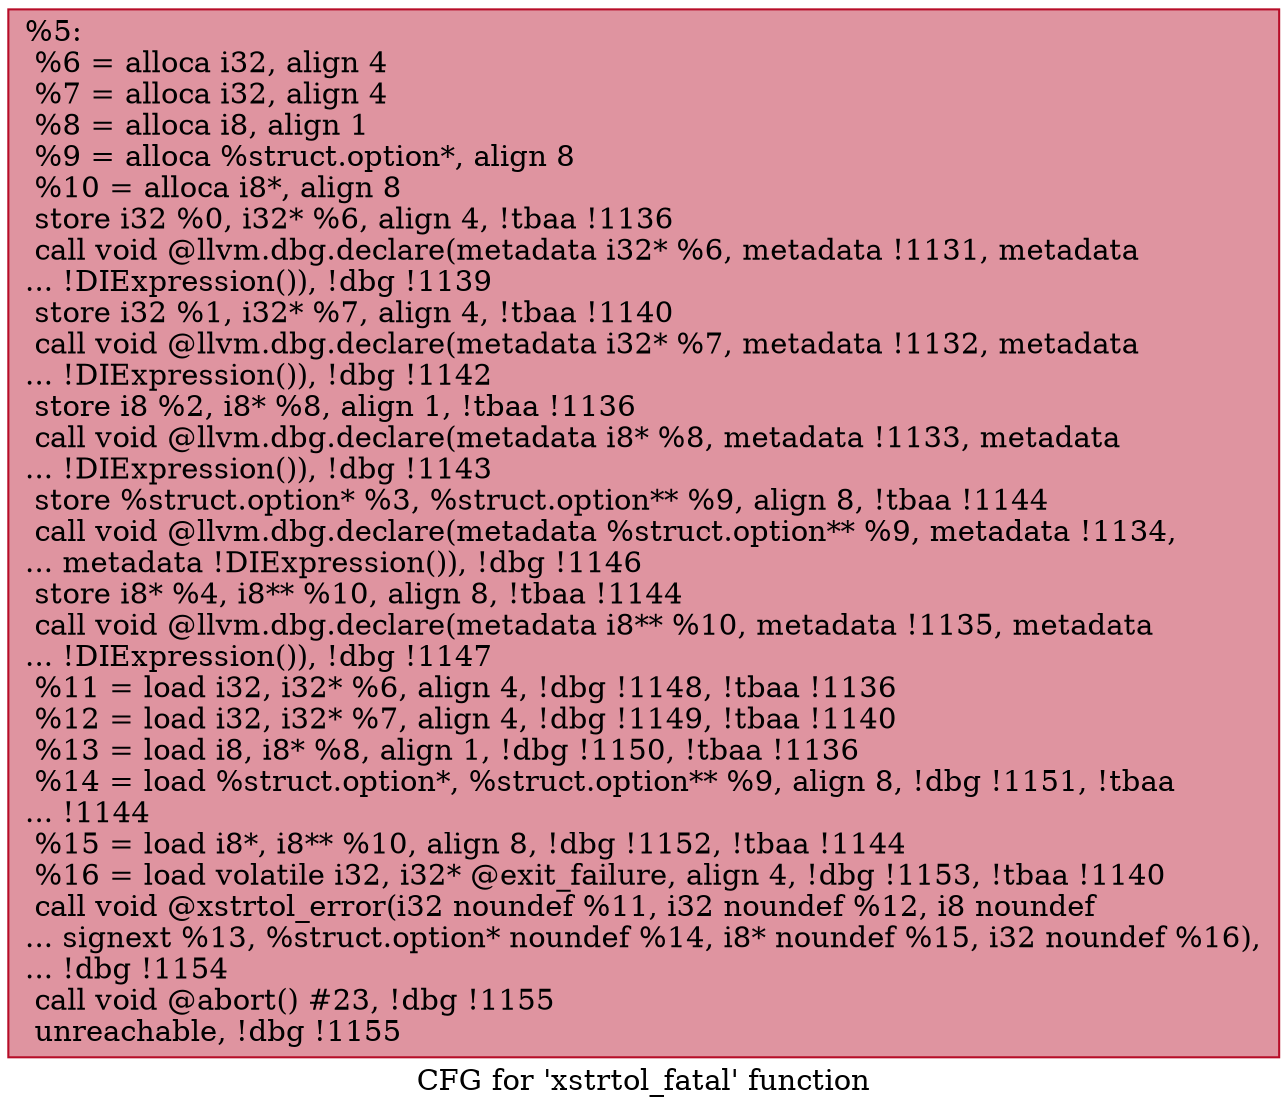digraph "CFG for 'xstrtol_fatal' function" {
	label="CFG for 'xstrtol_fatal' function";

	Node0x18d6200 [shape=record,color="#b70d28ff", style=filled, fillcolor="#b70d2870",label="{%5:\l  %6 = alloca i32, align 4\l  %7 = alloca i32, align 4\l  %8 = alloca i8, align 1\l  %9 = alloca %struct.option*, align 8\l  %10 = alloca i8*, align 8\l  store i32 %0, i32* %6, align 4, !tbaa !1136\l  call void @llvm.dbg.declare(metadata i32* %6, metadata !1131, metadata\l... !DIExpression()), !dbg !1139\l  store i32 %1, i32* %7, align 4, !tbaa !1140\l  call void @llvm.dbg.declare(metadata i32* %7, metadata !1132, metadata\l... !DIExpression()), !dbg !1142\l  store i8 %2, i8* %8, align 1, !tbaa !1136\l  call void @llvm.dbg.declare(metadata i8* %8, metadata !1133, metadata\l... !DIExpression()), !dbg !1143\l  store %struct.option* %3, %struct.option** %9, align 8, !tbaa !1144\l  call void @llvm.dbg.declare(metadata %struct.option** %9, metadata !1134,\l... metadata !DIExpression()), !dbg !1146\l  store i8* %4, i8** %10, align 8, !tbaa !1144\l  call void @llvm.dbg.declare(metadata i8** %10, metadata !1135, metadata\l... !DIExpression()), !dbg !1147\l  %11 = load i32, i32* %6, align 4, !dbg !1148, !tbaa !1136\l  %12 = load i32, i32* %7, align 4, !dbg !1149, !tbaa !1140\l  %13 = load i8, i8* %8, align 1, !dbg !1150, !tbaa !1136\l  %14 = load %struct.option*, %struct.option** %9, align 8, !dbg !1151, !tbaa\l... !1144\l  %15 = load i8*, i8** %10, align 8, !dbg !1152, !tbaa !1144\l  %16 = load volatile i32, i32* @exit_failure, align 4, !dbg !1153, !tbaa !1140\l  call void @xstrtol_error(i32 noundef %11, i32 noundef %12, i8 noundef\l... signext %13, %struct.option* noundef %14, i8* noundef %15, i32 noundef %16),\l... !dbg !1154\l  call void @abort() #23, !dbg !1155\l  unreachable, !dbg !1155\l}"];
}
